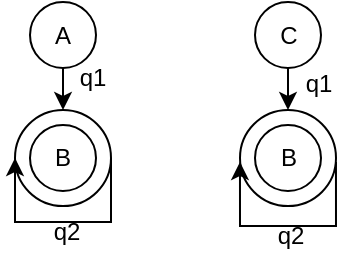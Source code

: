 <mxfile version="24.0.1" type="github">
  <diagram name="第 1 页" id="S8iihCh_ciWJxSQNuJ8L">
    <mxGraphModel dx="316" dy="200" grid="0" gridSize="10" guides="1" tooltips="1" connect="1" arrows="1" fold="1" page="0" pageScale="1" pageWidth="1200" pageHeight="1920" math="0" shadow="0">
      <root>
        <mxCell id="0" />
        <mxCell id="1" parent="0" />
        <mxCell id="WtqzIC5AjDAy_Pgu8Pxl-4" value="" style="ellipse;whiteSpace=wrap;html=1;aspect=fixed;" vertex="1" parent="1">
          <mxGeometry x="390.5" y="293" width="48" height="48" as="geometry" />
        </mxCell>
        <mxCell id="WtqzIC5AjDAy_Pgu8Pxl-6" style="edgeStyle=orthogonalEdgeStyle;rounded=0;orthogonalLoop=1;jettySize=auto;html=1;entryX=0.5;entryY=0;entryDx=0;entryDy=0;" edge="1" parent="1" source="WtqzIC5AjDAy_Pgu8Pxl-1" target="WtqzIC5AjDAy_Pgu8Pxl-4">
          <mxGeometry relative="1" as="geometry" />
        </mxCell>
        <mxCell id="WtqzIC5AjDAy_Pgu8Pxl-1" value="A" style="ellipse;whiteSpace=wrap;html=1;aspect=fixed;" vertex="1" parent="1">
          <mxGeometry x="398" y="239" width="33" height="33" as="geometry" />
        </mxCell>
        <mxCell id="WtqzIC5AjDAy_Pgu8Pxl-2" value="B" style="ellipse;whiteSpace=wrap;html=1;aspect=fixed;" vertex="1" parent="1">
          <mxGeometry x="398" y="300.5" width="33" height="33" as="geometry" />
        </mxCell>
        <mxCell id="WtqzIC5AjDAy_Pgu8Pxl-11" value="" style="ellipse;whiteSpace=wrap;html=1;aspect=fixed;" vertex="1" parent="1">
          <mxGeometry x="503" y="293" width="48" height="48" as="geometry" />
        </mxCell>
        <mxCell id="WtqzIC5AjDAy_Pgu8Pxl-12" style="edgeStyle=orthogonalEdgeStyle;rounded=0;orthogonalLoop=1;jettySize=auto;html=1;entryX=0.5;entryY=0;entryDx=0;entryDy=0;" edge="1" parent="1" source="WtqzIC5AjDAy_Pgu8Pxl-13" target="WtqzIC5AjDAy_Pgu8Pxl-11">
          <mxGeometry relative="1" as="geometry" />
        </mxCell>
        <mxCell id="WtqzIC5AjDAy_Pgu8Pxl-13" value="C" style="ellipse;whiteSpace=wrap;html=1;aspect=fixed;" vertex="1" parent="1">
          <mxGeometry x="510.5" y="239" width="33" height="33" as="geometry" />
        </mxCell>
        <mxCell id="WtqzIC5AjDAy_Pgu8Pxl-14" value="B" style="ellipse;whiteSpace=wrap;html=1;aspect=fixed;" vertex="1" parent="1">
          <mxGeometry x="510.5" y="300.5" width="33" height="33" as="geometry" />
        </mxCell>
        <mxCell id="WtqzIC5AjDAy_Pgu8Pxl-15" style="edgeStyle=orthogonalEdgeStyle;rounded=0;orthogonalLoop=1;jettySize=auto;html=1;entryX=0;entryY=0.5;entryDx=0;entryDy=0;exitX=1;exitY=0.5;exitDx=0;exitDy=0;" edge="1" parent="1" source="WtqzIC5AjDAy_Pgu8Pxl-4" target="WtqzIC5AjDAy_Pgu8Pxl-4">
          <mxGeometry relative="1" as="geometry">
            <Array as="points">
              <mxPoint x="438" y="349" />
              <mxPoint x="390" y="349" />
            </Array>
          </mxGeometry>
        </mxCell>
        <mxCell id="WtqzIC5AjDAy_Pgu8Pxl-16" value="q1" style="text;html=1;align=center;verticalAlign=middle;resizable=0;points=[];autosize=1;strokeColor=none;fillColor=none;" vertex="1" parent="1">
          <mxGeometry x="413" y="264" width="31" height="26" as="geometry" />
        </mxCell>
        <mxCell id="WtqzIC5AjDAy_Pgu8Pxl-17" value="q2" style="text;html=1;align=center;verticalAlign=middle;resizable=0;points=[];autosize=1;strokeColor=none;fillColor=none;" vertex="1" parent="1">
          <mxGeometry x="400" y="341" width="31" height="26" as="geometry" />
        </mxCell>
        <mxCell id="WtqzIC5AjDAy_Pgu8Pxl-19" style="edgeStyle=orthogonalEdgeStyle;rounded=0;orthogonalLoop=1;jettySize=auto;html=1;entryX=0;entryY=0.5;entryDx=0;entryDy=0;exitX=1;exitY=0.5;exitDx=0;exitDy=0;" edge="1" parent="1">
          <mxGeometry relative="1" as="geometry">
            <mxPoint x="550.98" y="319" as="sourcePoint" />
            <mxPoint x="502.98" y="319" as="targetPoint" />
            <Array as="points">
              <mxPoint x="549.98" y="351" />
              <mxPoint x="501.98" y="351" />
            </Array>
          </mxGeometry>
        </mxCell>
        <mxCell id="WtqzIC5AjDAy_Pgu8Pxl-20" value="q2" style="text;html=1;align=center;verticalAlign=middle;resizable=0;points=[];autosize=1;strokeColor=none;fillColor=none;" vertex="1" parent="1">
          <mxGeometry x="512.5" y="343" width="31" height="26" as="geometry" />
        </mxCell>
        <mxCell id="WtqzIC5AjDAy_Pgu8Pxl-21" value="q1" style="text;html=1;align=center;verticalAlign=middle;resizable=0;points=[];autosize=1;strokeColor=none;fillColor=none;" vertex="1" parent="1">
          <mxGeometry x="526" y="267" width="31" height="26" as="geometry" />
        </mxCell>
      </root>
    </mxGraphModel>
  </diagram>
</mxfile>
